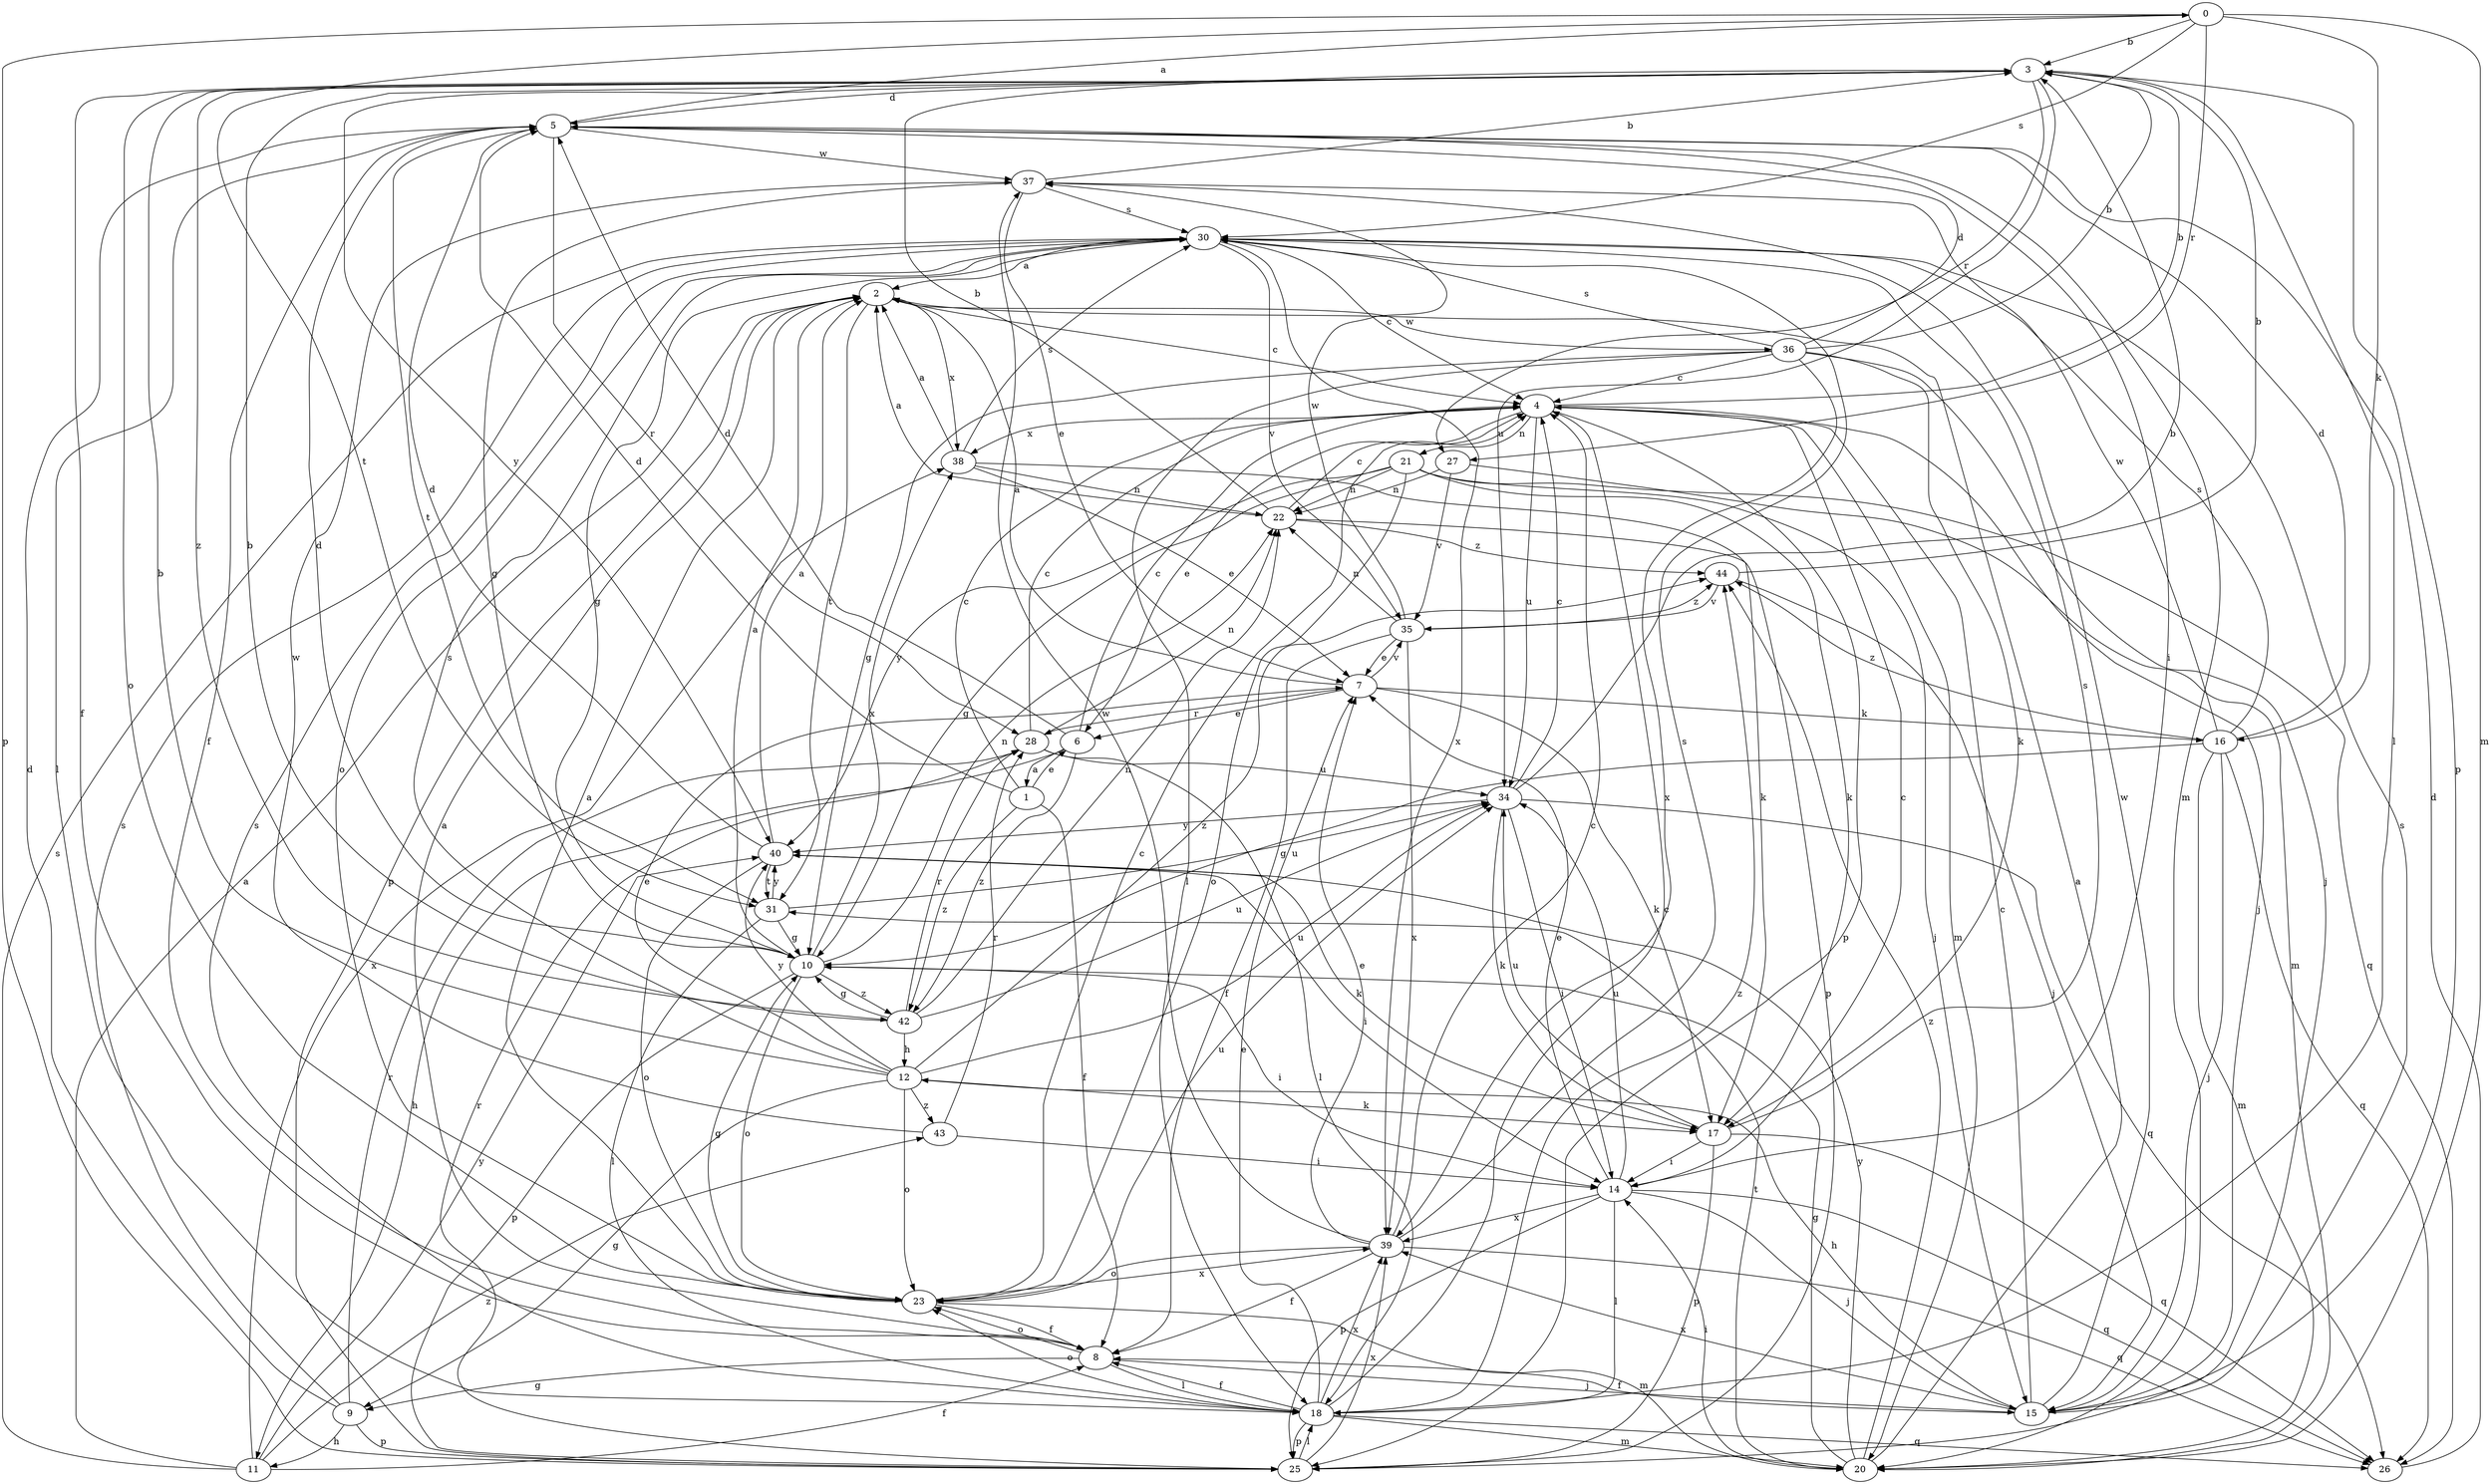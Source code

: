 strict digraph  {
0;
1;
2;
3;
4;
5;
6;
7;
8;
9;
10;
11;
12;
14;
15;
16;
17;
18;
20;
21;
22;
23;
25;
26;
27;
28;
30;
31;
34;
35;
36;
37;
38;
39;
40;
42;
43;
44;
0 -> 3  [label=b];
0 -> 16  [label=k];
0 -> 20  [label=m];
0 -> 25  [label=p];
0 -> 27  [label=r];
0 -> 30  [label=s];
0 -> 31  [label=t];
1 -> 4  [label=c];
1 -> 5  [label=d];
1 -> 6  [label=e];
1 -> 8  [label=f];
1 -> 42  [label=z];
2 -> 4  [label=c];
2 -> 25  [label=p];
2 -> 31  [label=t];
2 -> 36  [label=w];
2 -> 38  [label=x];
3 -> 5  [label=d];
3 -> 8  [label=f];
3 -> 18  [label=l];
3 -> 23  [label=o];
3 -> 25  [label=p];
3 -> 27  [label=r];
3 -> 34  [label=u];
3 -> 40  [label=y];
3 -> 42  [label=z];
4 -> 3  [label=b];
4 -> 6  [label=e];
4 -> 15  [label=j];
4 -> 20  [label=m];
4 -> 21  [label=n];
4 -> 25  [label=p];
4 -> 34  [label=u];
4 -> 38  [label=x];
5 -> 0  [label=a];
5 -> 8  [label=f];
5 -> 14  [label=i];
5 -> 18  [label=l];
5 -> 20  [label=m];
5 -> 28  [label=r];
5 -> 31  [label=t];
5 -> 37  [label=w];
6 -> 1  [label=a];
6 -> 4  [label=c];
6 -> 5  [label=d];
6 -> 11  [label=h];
6 -> 42  [label=z];
7 -> 2  [label=a];
7 -> 6  [label=e];
7 -> 16  [label=k];
7 -> 17  [label=k];
7 -> 28  [label=r];
7 -> 35  [label=v];
8 -> 2  [label=a];
8 -> 9  [label=g];
8 -> 15  [label=j];
8 -> 18  [label=l];
8 -> 23  [label=o];
9 -> 5  [label=d];
9 -> 11  [label=h];
9 -> 25  [label=p];
9 -> 28  [label=r];
9 -> 30  [label=s];
10 -> 2  [label=a];
10 -> 5  [label=d];
10 -> 14  [label=i];
10 -> 22  [label=n];
10 -> 23  [label=o];
10 -> 25  [label=p];
10 -> 38  [label=x];
10 -> 42  [label=z];
11 -> 2  [label=a];
11 -> 8  [label=f];
11 -> 30  [label=s];
11 -> 38  [label=x];
11 -> 40  [label=y];
11 -> 43  [label=z];
12 -> 3  [label=b];
12 -> 7  [label=e];
12 -> 9  [label=g];
12 -> 17  [label=k];
12 -> 23  [label=o];
12 -> 30  [label=s];
12 -> 34  [label=u];
12 -> 40  [label=y];
12 -> 43  [label=z];
12 -> 44  [label=z];
14 -> 4  [label=c];
14 -> 7  [label=e];
14 -> 15  [label=j];
14 -> 18  [label=l];
14 -> 25  [label=p];
14 -> 26  [label=q];
14 -> 34  [label=u];
14 -> 39  [label=x];
15 -> 4  [label=c];
15 -> 8  [label=f];
15 -> 12  [label=h];
15 -> 30  [label=s];
15 -> 37  [label=w];
15 -> 39  [label=x];
16 -> 5  [label=d];
16 -> 10  [label=g];
16 -> 15  [label=j];
16 -> 20  [label=m];
16 -> 26  [label=q];
16 -> 30  [label=s];
16 -> 37  [label=w];
16 -> 44  [label=z];
17 -> 14  [label=i];
17 -> 25  [label=p];
17 -> 26  [label=q];
17 -> 30  [label=s];
17 -> 34  [label=u];
18 -> 4  [label=c];
18 -> 7  [label=e];
18 -> 8  [label=f];
18 -> 20  [label=m];
18 -> 23  [label=o];
18 -> 25  [label=p];
18 -> 26  [label=q];
18 -> 30  [label=s];
18 -> 39  [label=x];
18 -> 44  [label=z];
20 -> 2  [label=a];
20 -> 10  [label=g];
20 -> 14  [label=i];
20 -> 31  [label=t];
20 -> 40  [label=y];
20 -> 44  [label=z];
21 -> 10  [label=g];
21 -> 15  [label=j];
21 -> 17  [label=k];
21 -> 22  [label=n];
21 -> 23  [label=o];
21 -> 26  [label=q];
21 -> 40  [label=y];
22 -> 2  [label=a];
22 -> 3  [label=b];
22 -> 4  [label=c];
22 -> 25  [label=p];
22 -> 44  [label=z];
23 -> 2  [label=a];
23 -> 4  [label=c];
23 -> 8  [label=f];
23 -> 10  [label=g];
23 -> 20  [label=m];
23 -> 34  [label=u];
23 -> 39  [label=x];
25 -> 18  [label=l];
25 -> 28  [label=r];
25 -> 39  [label=x];
26 -> 5  [label=d];
27 -> 20  [label=m];
27 -> 22  [label=n];
27 -> 35  [label=v];
28 -> 4  [label=c];
28 -> 18  [label=l];
28 -> 22  [label=n];
28 -> 34  [label=u];
30 -> 2  [label=a];
30 -> 4  [label=c];
30 -> 10  [label=g];
30 -> 23  [label=o];
30 -> 35  [label=v];
30 -> 39  [label=x];
31 -> 10  [label=g];
31 -> 18  [label=l];
31 -> 34  [label=u];
31 -> 40  [label=y];
34 -> 3  [label=b];
34 -> 4  [label=c];
34 -> 14  [label=i];
34 -> 17  [label=k];
34 -> 26  [label=q];
34 -> 40  [label=y];
35 -> 7  [label=e];
35 -> 8  [label=f];
35 -> 22  [label=n];
35 -> 37  [label=w];
35 -> 39  [label=x];
35 -> 44  [label=z];
36 -> 3  [label=b];
36 -> 4  [label=c];
36 -> 5  [label=d];
36 -> 10  [label=g];
36 -> 15  [label=j];
36 -> 17  [label=k];
36 -> 18  [label=l];
36 -> 30  [label=s];
36 -> 39  [label=x];
37 -> 3  [label=b];
37 -> 7  [label=e];
37 -> 10  [label=g];
37 -> 30  [label=s];
38 -> 2  [label=a];
38 -> 7  [label=e];
38 -> 17  [label=k];
38 -> 22  [label=n];
38 -> 30  [label=s];
39 -> 4  [label=c];
39 -> 7  [label=e];
39 -> 8  [label=f];
39 -> 23  [label=o];
39 -> 26  [label=q];
39 -> 30  [label=s];
39 -> 37  [label=w];
40 -> 2  [label=a];
40 -> 5  [label=d];
40 -> 14  [label=i];
40 -> 17  [label=k];
40 -> 23  [label=o];
40 -> 31  [label=t];
42 -> 3  [label=b];
42 -> 10  [label=g];
42 -> 12  [label=h];
42 -> 22  [label=n];
42 -> 28  [label=r];
42 -> 34  [label=u];
43 -> 14  [label=i];
43 -> 28  [label=r];
43 -> 37  [label=w];
44 -> 3  [label=b];
44 -> 15  [label=j];
44 -> 35  [label=v];
}
